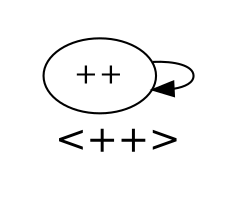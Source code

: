digraph <++> {
    graph [
        charset="UTF-8"
        label="<++>"
        fontsize=18
        style="filled"
        margin=0.2

        /* dark colored scheme */
        //bgcolor="#343434"
        //fontcolor=white
        /* light colored scheme */
        bgcolor="#ffffff"
        fontcolor=black
    ];

    /* define nodes */
    /* class example: node [ shape=record, style=filled ] */
    /* classical example: node [ shape=circle ] */

    <++> -> <++> [ arrowhead=normal ]
}

